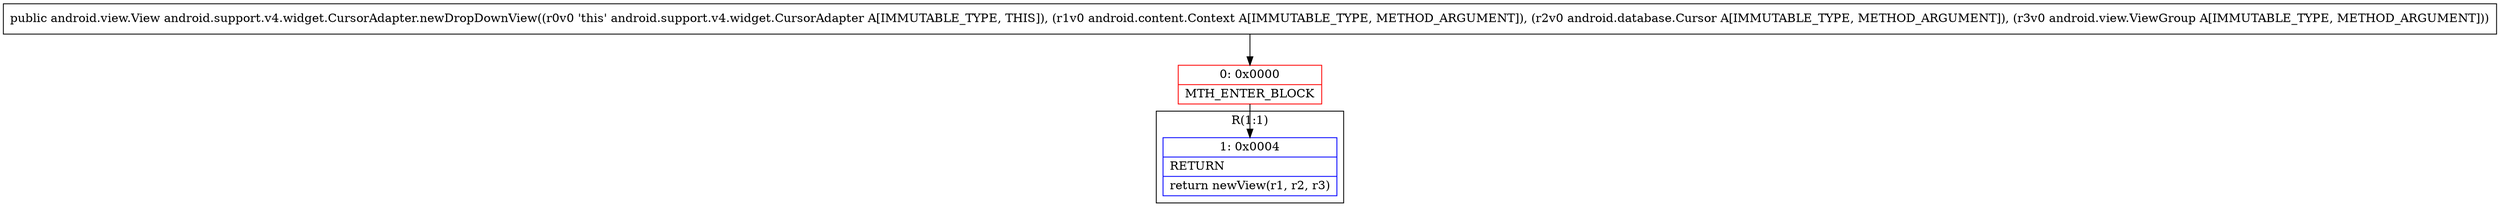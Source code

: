 digraph "CFG forandroid.support.v4.widget.CursorAdapter.newDropDownView(Landroid\/content\/Context;Landroid\/database\/Cursor;Landroid\/view\/ViewGroup;)Landroid\/view\/View;" {
subgraph cluster_Region_817213516 {
label = "R(1:1)";
node [shape=record,color=blue];
Node_1 [shape=record,label="{1\:\ 0x0004|RETURN\l|return newView(r1, r2, r3)\l}"];
}
Node_0 [shape=record,color=red,label="{0\:\ 0x0000|MTH_ENTER_BLOCK\l}"];
MethodNode[shape=record,label="{public android.view.View android.support.v4.widget.CursorAdapter.newDropDownView((r0v0 'this' android.support.v4.widget.CursorAdapter A[IMMUTABLE_TYPE, THIS]), (r1v0 android.content.Context A[IMMUTABLE_TYPE, METHOD_ARGUMENT]), (r2v0 android.database.Cursor A[IMMUTABLE_TYPE, METHOD_ARGUMENT]), (r3v0 android.view.ViewGroup A[IMMUTABLE_TYPE, METHOD_ARGUMENT])) }"];
MethodNode -> Node_0;
Node_0 -> Node_1;
}

